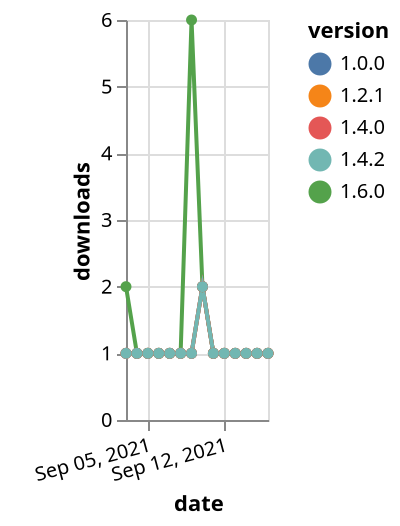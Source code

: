 {"$schema": "https://vega.github.io/schema/vega-lite/v5.json", "description": "A simple bar chart with embedded data.", "data": {"values": [{"date": "2021-09-03", "total": 121, "delta": 2, "version": "1.6.0"}, {"date": "2021-09-04", "total": 122, "delta": 1, "version": "1.6.0"}, {"date": "2021-09-05", "total": 123, "delta": 1, "version": "1.6.0"}, {"date": "2021-09-06", "total": 124, "delta": 1, "version": "1.6.0"}, {"date": "2021-09-07", "total": 125, "delta": 1, "version": "1.6.0"}, {"date": "2021-09-08", "total": 126, "delta": 1, "version": "1.6.0"}, {"date": "2021-09-09", "total": 132, "delta": 6, "version": "1.6.0"}, {"date": "2021-09-10", "total": 134, "delta": 2, "version": "1.6.0"}, {"date": "2021-09-11", "total": 135, "delta": 1, "version": "1.6.0"}, {"date": "2021-09-12", "total": 136, "delta": 1, "version": "1.6.0"}, {"date": "2021-09-13", "total": 137, "delta": 1, "version": "1.6.0"}, {"date": "2021-09-14", "total": 138, "delta": 1, "version": "1.6.0"}, {"date": "2021-09-15", "total": 139, "delta": 1, "version": "1.6.0"}, {"date": "2021-09-16", "total": 140, "delta": 1, "version": "1.6.0"}, {"date": "2021-09-03", "total": 196, "delta": 1, "version": "1.0.0"}, {"date": "2021-09-04", "total": 197, "delta": 1, "version": "1.0.0"}, {"date": "2021-09-05", "total": 198, "delta": 1, "version": "1.0.0"}, {"date": "2021-09-06", "total": 199, "delta": 1, "version": "1.0.0"}, {"date": "2021-09-07", "total": 200, "delta": 1, "version": "1.0.0"}, {"date": "2021-09-08", "total": 201, "delta": 1, "version": "1.0.0"}, {"date": "2021-09-09", "total": 202, "delta": 1, "version": "1.0.0"}, {"date": "2021-09-10", "total": 204, "delta": 2, "version": "1.0.0"}, {"date": "2021-09-11", "total": 205, "delta": 1, "version": "1.0.0"}, {"date": "2021-09-12", "total": 206, "delta": 1, "version": "1.0.0"}, {"date": "2021-09-13", "total": 207, "delta": 1, "version": "1.0.0"}, {"date": "2021-09-14", "total": 208, "delta": 1, "version": "1.0.0"}, {"date": "2021-09-15", "total": 209, "delta": 1, "version": "1.0.0"}, {"date": "2021-09-16", "total": 210, "delta": 1, "version": "1.0.0"}, {"date": "2021-09-03", "total": 179, "delta": 1, "version": "1.2.1"}, {"date": "2021-09-04", "total": 180, "delta": 1, "version": "1.2.1"}, {"date": "2021-09-05", "total": 181, "delta": 1, "version": "1.2.1"}, {"date": "2021-09-06", "total": 182, "delta": 1, "version": "1.2.1"}, {"date": "2021-09-07", "total": 183, "delta": 1, "version": "1.2.1"}, {"date": "2021-09-08", "total": 184, "delta": 1, "version": "1.2.1"}, {"date": "2021-09-09", "total": 185, "delta": 1, "version": "1.2.1"}, {"date": "2021-09-10", "total": 187, "delta": 2, "version": "1.2.1"}, {"date": "2021-09-11", "total": 188, "delta": 1, "version": "1.2.1"}, {"date": "2021-09-12", "total": 189, "delta": 1, "version": "1.2.1"}, {"date": "2021-09-13", "total": 190, "delta": 1, "version": "1.2.1"}, {"date": "2021-09-14", "total": 191, "delta": 1, "version": "1.2.1"}, {"date": "2021-09-15", "total": 192, "delta": 1, "version": "1.2.1"}, {"date": "2021-09-16", "total": 193, "delta": 1, "version": "1.2.1"}, {"date": "2021-09-03", "total": 154, "delta": 1, "version": "1.4.0"}, {"date": "2021-09-04", "total": 155, "delta": 1, "version": "1.4.0"}, {"date": "2021-09-05", "total": 156, "delta": 1, "version": "1.4.0"}, {"date": "2021-09-06", "total": 157, "delta": 1, "version": "1.4.0"}, {"date": "2021-09-07", "total": 158, "delta": 1, "version": "1.4.0"}, {"date": "2021-09-08", "total": 159, "delta": 1, "version": "1.4.0"}, {"date": "2021-09-09", "total": 160, "delta": 1, "version": "1.4.0"}, {"date": "2021-09-10", "total": 162, "delta": 2, "version": "1.4.0"}, {"date": "2021-09-11", "total": 163, "delta": 1, "version": "1.4.0"}, {"date": "2021-09-12", "total": 164, "delta": 1, "version": "1.4.0"}, {"date": "2021-09-13", "total": 165, "delta": 1, "version": "1.4.0"}, {"date": "2021-09-14", "total": 166, "delta": 1, "version": "1.4.0"}, {"date": "2021-09-15", "total": 167, "delta": 1, "version": "1.4.0"}, {"date": "2021-09-16", "total": 168, "delta": 1, "version": "1.4.0"}, {"date": "2021-09-03", "total": 139, "delta": 1, "version": "1.4.2"}, {"date": "2021-09-04", "total": 140, "delta": 1, "version": "1.4.2"}, {"date": "2021-09-05", "total": 141, "delta": 1, "version": "1.4.2"}, {"date": "2021-09-06", "total": 142, "delta": 1, "version": "1.4.2"}, {"date": "2021-09-07", "total": 143, "delta": 1, "version": "1.4.2"}, {"date": "2021-09-08", "total": 144, "delta": 1, "version": "1.4.2"}, {"date": "2021-09-09", "total": 145, "delta": 1, "version": "1.4.2"}, {"date": "2021-09-10", "total": 147, "delta": 2, "version": "1.4.2"}, {"date": "2021-09-11", "total": 148, "delta": 1, "version": "1.4.2"}, {"date": "2021-09-12", "total": 149, "delta": 1, "version": "1.4.2"}, {"date": "2021-09-13", "total": 150, "delta": 1, "version": "1.4.2"}, {"date": "2021-09-14", "total": 151, "delta": 1, "version": "1.4.2"}, {"date": "2021-09-15", "total": 152, "delta": 1, "version": "1.4.2"}, {"date": "2021-09-16", "total": 153, "delta": 1, "version": "1.4.2"}]}, "width": "container", "mark": {"type": "line", "point": {"filled": true}}, "encoding": {"x": {"field": "date", "type": "temporal", "timeUnit": "yearmonthdate", "title": "date", "axis": {"labelAngle": -15}}, "y": {"field": "delta", "type": "quantitative", "title": "downloads"}, "color": {"field": "version", "type": "nominal"}, "tooltip": {"field": "delta"}}}